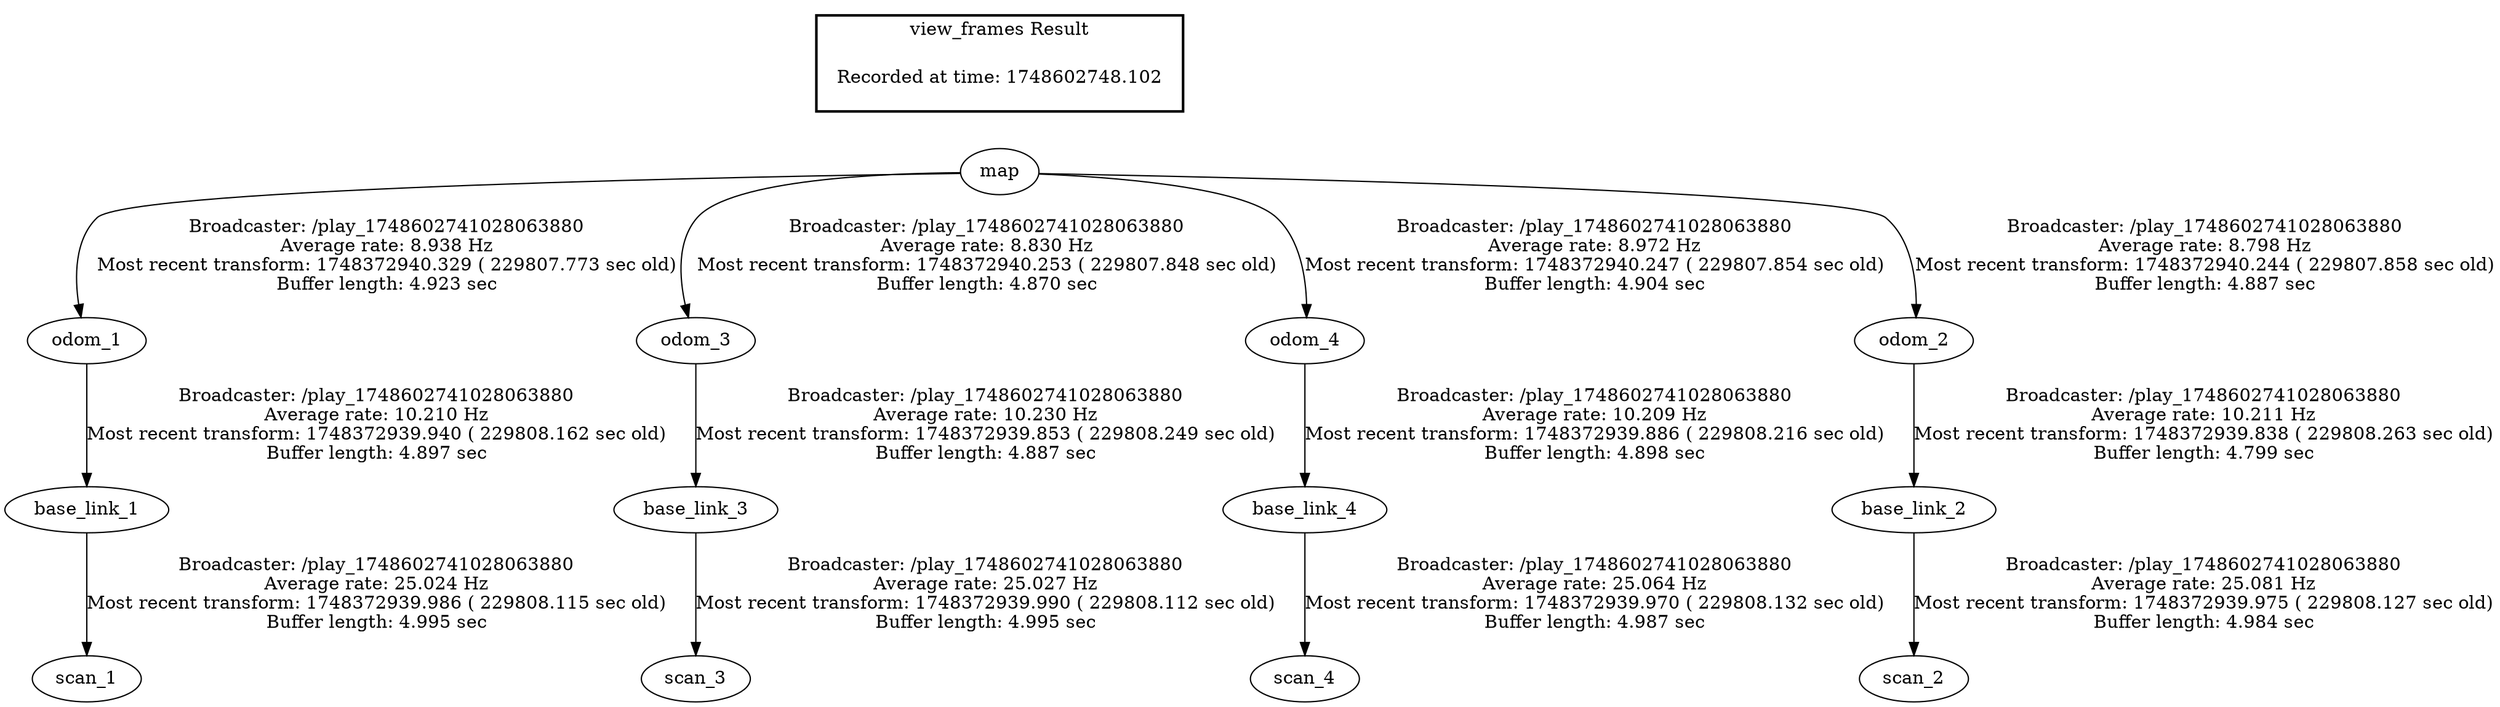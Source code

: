 digraph G {
"base_link_1" -> "scan_1"[label="Broadcaster: /play_1748602741028063880\nAverage rate: 25.024 Hz\nMost recent transform: 1748372939.986 ( 229808.115 sec old)\nBuffer length: 4.995 sec\n"];
"odom_1" -> "base_link_1"[label="Broadcaster: /play_1748602741028063880\nAverage rate: 10.210 Hz\nMost recent transform: 1748372939.940 ( 229808.162 sec old)\nBuffer length: 4.897 sec\n"];
"base_link_3" -> "scan_3"[label="Broadcaster: /play_1748602741028063880\nAverage rate: 25.027 Hz\nMost recent transform: 1748372939.990 ( 229808.112 sec old)\nBuffer length: 4.995 sec\n"];
"odom_3" -> "base_link_3"[label="Broadcaster: /play_1748602741028063880\nAverage rate: 10.230 Hz\nMost recent transform: 1748372939.853 ( 229808.249 sec old)\nBuffer length: 4.887 sec\n"];
"base_link_4" -> "scan_4"[label="Broadcaster: /play_1748602741028063880\nAverage rate: 25.064 Hz\nMost recent transform: 1748372939.970 ( 229808.132 sec old)\nBuffer length: 4.987 sec\n"];
"odom_4" -> "base_link_4"[label="Broadcaster: /play_1748602741028063880\nAverage rate: 10.209 Hz\nMost recent transform: 1748372939.886 ( 229808.216 sec old)\nBuffer length: 4.898 sec\n"];
"base_link_2" -> "scan_2"[label="Broadcaster: /play_1748602741028063880\nAverage rate: 25.081 Hz\nMost recent transform: 1748372939.975 ( 229808.127 sec old)\nBuffer length: 4.984 sec\n"];
"odom_2" -> "base_link_2"[label="Broadcaster: /play_1748602741028063880\nAverage rate: 10.211 Hz\nMost recent transform: 1748372939.838 ( 229808.263 sec old)\nBuffer length: 4.799 sec\n"];
"map" -> "odom_3"[label="Broadcaster: /play_1748602741028063880\nAverage rate: 8.830 Hz\nMost recent transform: 1748372940.253 ( 229807.848 sec old)\nBuffer length: 4.870 sec\n"];
"map" -> "odom_4"[label="Broadcaster: /play_1748602741028063880\nAverage rate: 8.972 Hz\nMost recent transform: 1748372940.247 ( 229807.854 sec old)\nBuffer length: 4.904 sec\n"];
"map" -> "odom_2"[label="Broadcaster: /play_1748602741028063880\nAverage rate: 8.798 Hz\nMost recent transform: 1748372940.244 ( 229807.858 sec old)\nBuffer length: 4.887 sec\n"];
"map" -> "odom_1"[label="Broadcaster: /play_1748602741028063880\nAverage rate: 8.938 Hz\nMost recent transform: 1748372940.329 ( 229807.773 sec old)\nBuffer length: 4.923 sec\n"];
edge [style=invis];
 subgraph cluster_legend { style=bold; color=black; label ="view_frames Result";
"Recorded at time: 1748602748.102"[ shape=plaintext ] ;
 }->"map";
}